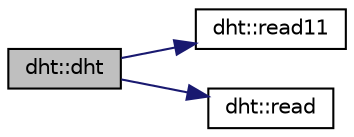 digraph "dht::dht"
{
  edge [fontname="Helvetica",fontsize="10",labelfontname="Helvetica",labelfontsize="10"];
  node [fontname="Helvetica",fontsize="10",shape=record];
  rankdir="LR";
  Node1 [label="dht::dht",height=0.2,width=0.4,color="black", fillcolor="grey75", style="filled", fontcolor="black"];
  Node1 -> Node2 [color="midnightblue",fontsize="10",style="solid"];
  Node2 [label="dht::read11",height=0.2,width=0.4,color="black", fillcolor="white", style="filled",URL="$classdht.html#a896a06f6dcf5873c7209db2072f3a0ea"];
  Node1 -> Node3 [color="midnightblue",fontsize="10",style="solid"];
  Node3 [label="dht::read",height=0.2,width=0.4,color="black", fillcolor="white", style="filled",URL="$classdht.html#a71cd6a9699aacbb5ec74cab3940648d2"];
}
